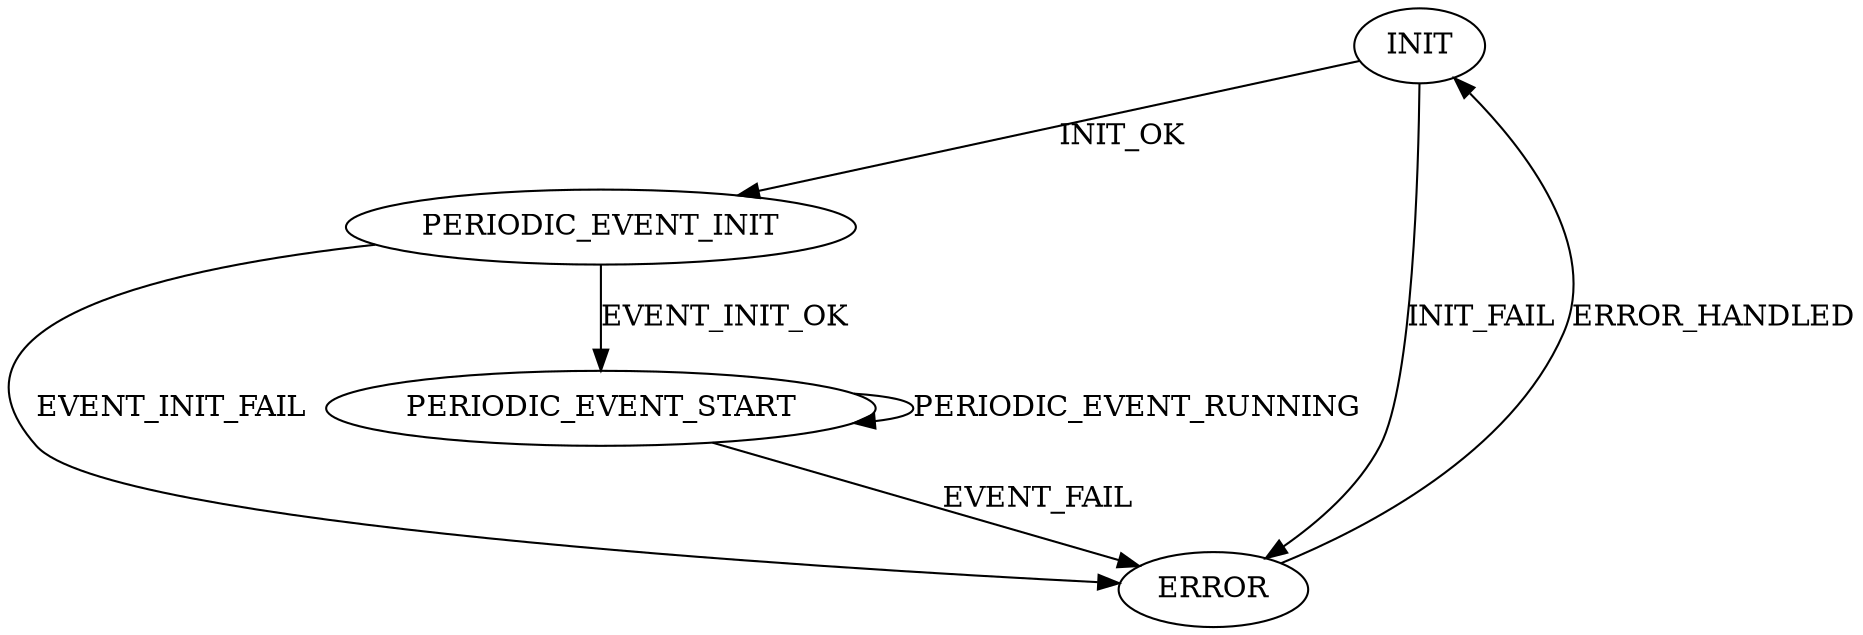 // FSM
digraph {
	INIT [label=INIT]
	INIT -> PERIODIC_EVENT_INIT [label=INIT_OK]
	INIT -> ERROR [label=INIT_FAIL]
	PERIODIC_EVENT_INIT [label=PERIODIC_EVENT_INIT]
	PERIODIC_EVENT_INIT -> PERIODIC_EVENT_START [label=EVENT_INIT_OK]
	PERIODIC_EVENT_INIT -> ERROR [label=EVENT_INIT_FAIL]
	PERIODIC_EVENT_START [label=PERIODIC_EVENT_START]
	PERIODIC_EVENT_START -> PERIODIC_EVENT_START [label=PERIODIC_EVENT_RUNNING]
	PERIODIC_EVENT_START -> ERROR [label=EVENT_FAIL]
	ERROR [label=ERROR]
	ERROR -> INIT [label=ERROR_HANDLED]
}
